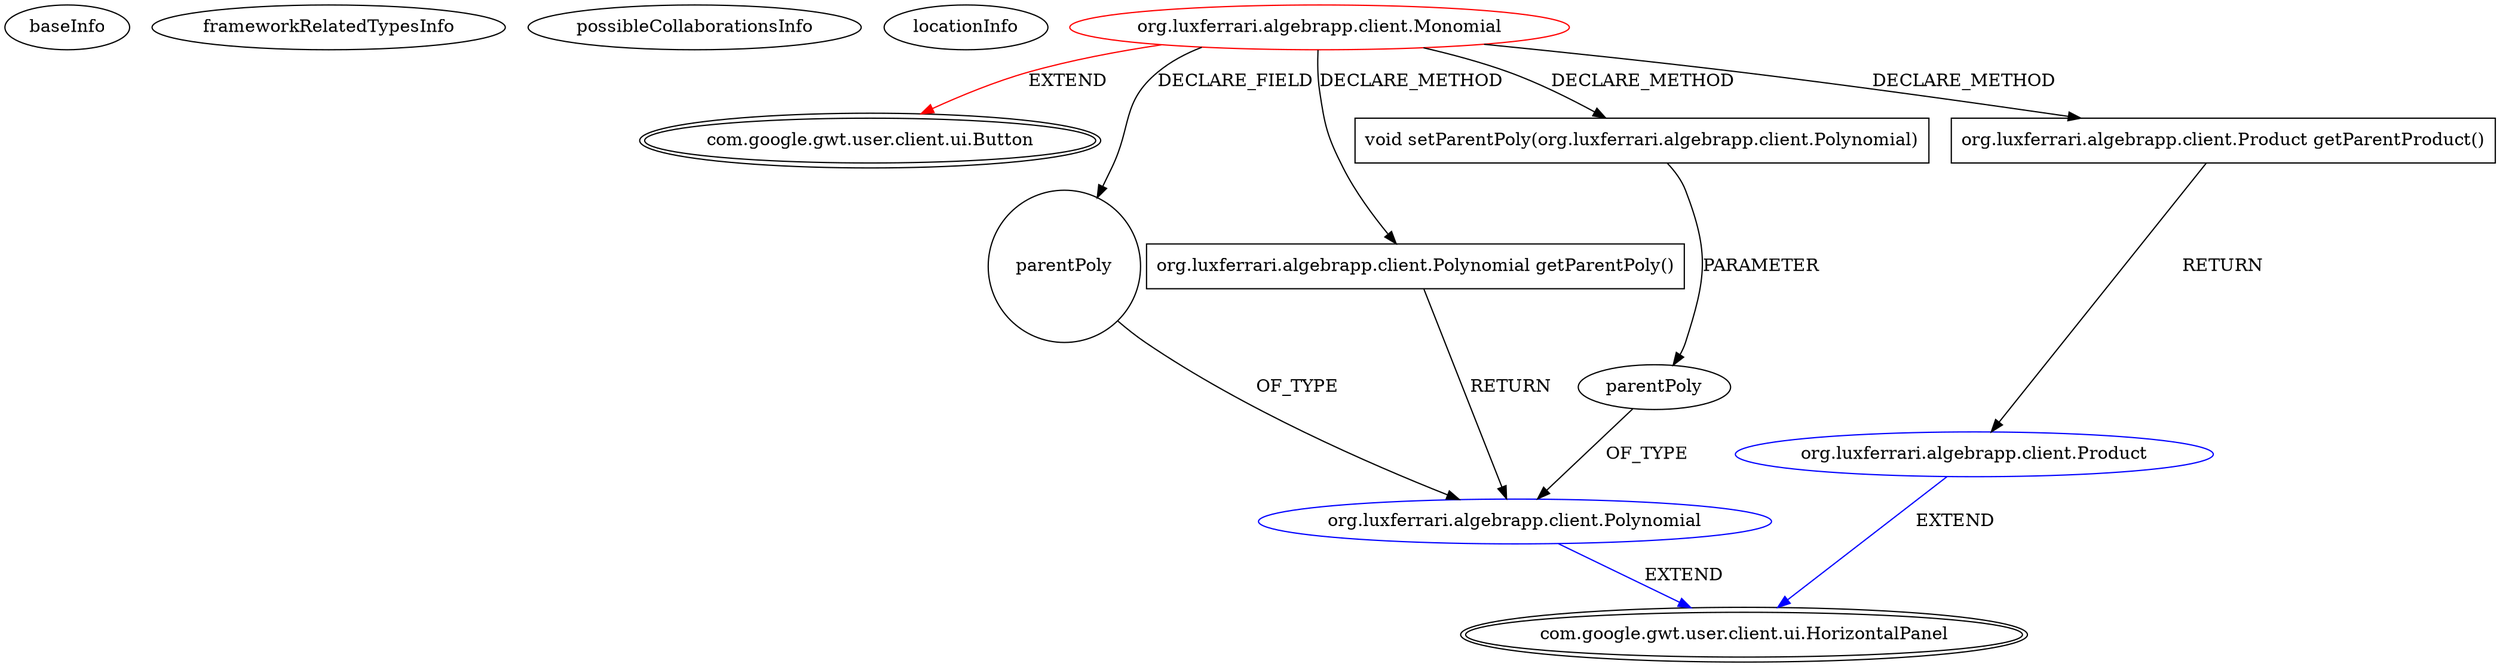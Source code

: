 digraph {
baseInfo[graphId=3654,category="extension_graph",isAnonymous=false,possibleRelation=true]
frameworkRelatedTypesInfo[0="com.google.gwt.user.client.ui.Button"]
possibleCollaborationsInfo[0="3654~CLIENT_METHOD_DECLARATION-PARAMETER_DECLARATION-CLIENT_METHOD_DECLARATION-RETURN_TYPE-FIELD_DECLARATION-~com.google.gwt.user.client.ui.Button ~com.google.gwt.user.client.ui.HorizontalPanel ~false~false",1="3654~CLIENT_METHOD_DECLARATION-RETURN_TYPE-~com.google.gwt.user.client.ui.Button ~com.google.gwt.user.client.ui.HorizontalPanel ~false~false"]
locationInfo[projectName="luxferrari-AlgebrApp",filePath="/luxferrari-AlgebrApp/AlgebrApp-master/AlgebrApp/src/org/luxferrari/algebrapp/client/Monomial.java",contextSignature="Monomial",graphId="3654"]
0[label="org.luxferrari.algebrapp.client.Monomial",vertexType="ROOT_CLIENT_CLASS_DECLARATION",isFrameworkType=false,color=red]
1[label="com.google.gwt.user.client.ui.Button",vertexType="FRAMEWORK_CLASS_TYPE",isFrameworkType=true,peripheries=2]
2[label="parentPoly",vertexType="FIELD_DECLARATION",isFrameworkType=false,shape=circle]
3[label="org.luxferrari.algebrapp.client.Polynomial",vertexType="REFERENCE_CLIENT_CLASS_DECLARATION",isFrameworkType=false,color=blue]
4[label="com.google.gwt.user.client.ui.HorizontalPanel",vertexType="FRAMEWORK_CLASS_TYPE",isFrameworkType=true,peripheries=2]
86[label="org.luxferrari.algebrapp.client.Polynomial getParentPoly()",vertexType="CLIENT_METHOD_DECLARATION",isFrameworkType=false,shape=box]
88[label="void setParentPoly(org.luxferrari.algebrapp.client.Polynomial)",vertexType="CLIENT_METHOD_DECLARATION",isFrameworkType=false,shape=box]
89[label="parentPoly",vertexType="PARAMETER_DECLARATION",isFrameworkType=false]
91[label="org.luxferrari.algebrapp.client.Product getParentProduct()",vertexType="CLIENT_METHOD_DECLARATION",isFrameworkType=false,shape=box]
92[label="org.luxferrari.algebrapp.client.Product",vertexType="REFERENCE_CLIENT_CLASS_DECLARATION",isFrameworkType=false,color=blue]
0->1[label="EXTEND",color=red]
0->2[label="DECLARE_FIELD"]
3->4[label="EXTEND",color=blue]
2->3[label="OF_TYPE"]
0->86[label="DECLARE_METHOD"]
86->3[label="RETURN"]
0->88[label="DECLARE_METHOD"]
89->3[label="OF_TYPE"]
88->89[label="PARAMETER"]
0->91[label="DECLARE_METHOD"]
92->4[label="EXTEND",color=blue]
91->92[label="RETURN"]
}
